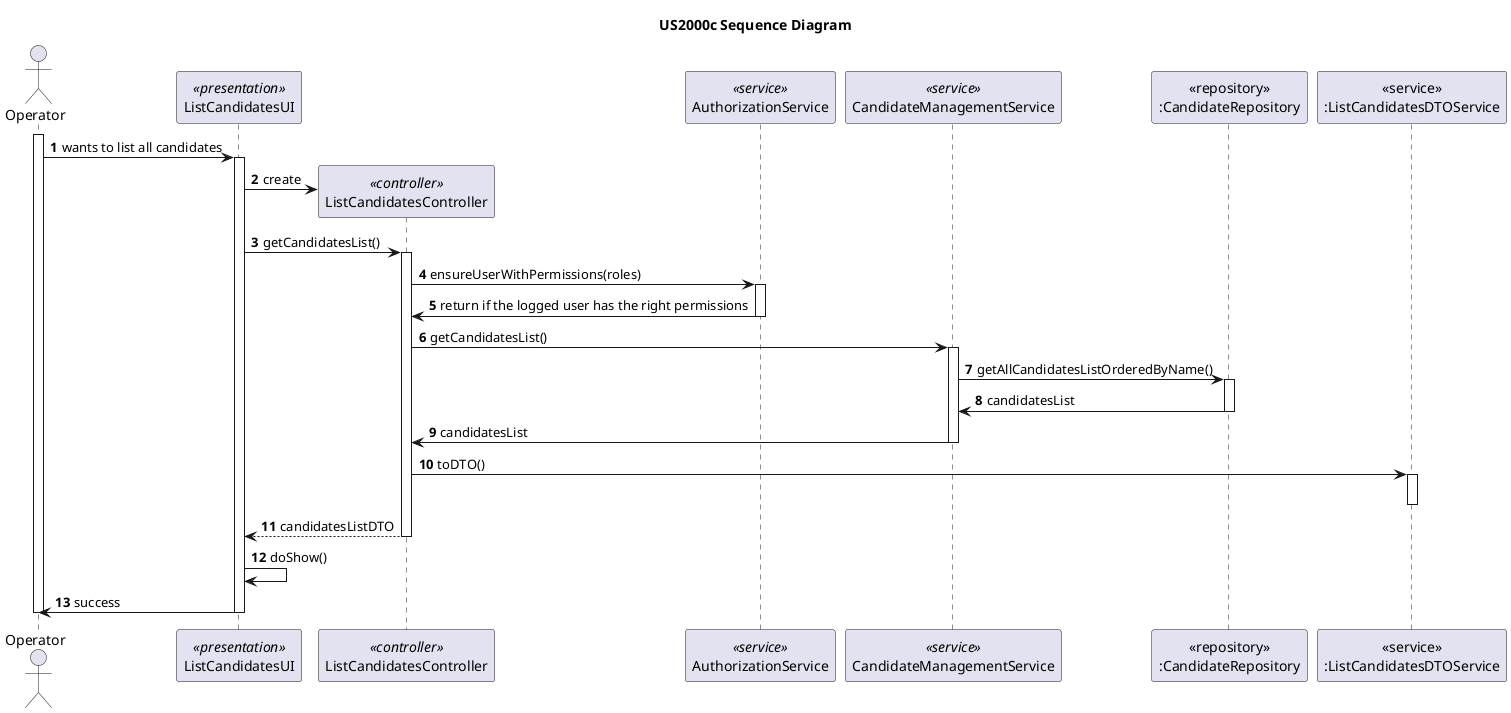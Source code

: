 @startuml US2000c_SD
autonumber
title US2000c Sequence Diagram

actor "Operator" as USER

participant "ListCandidatesUI" as UI <<presentation>>
participant "ListCandidatesController" as CTRL <<controller>>
participant "AuthorizationService" as AUTHZ <<service>>
participant "CandidateManagementService" as CMS <<service>>
participant "<<repository>>\n:CandidateRepository" as CandidateRepository
participant "<<service>>\n:ListCandidatesDTOService" as DTO

activate USER

USER -> UI: wants to list all candidates
activate UI

UI -> CTRL **: create


UI -> CTRL : getCandidatesList()
activate CTRL

CTRL -> AUTHZ:  ensureUserWithPermissions(roles)
activate AUTHZ
AUTHZ -> CTRL:  return if the logged user has the right permissions
deactivate AUTHZ

CTRL-> CMS: getCandidatesList()
activate CMS

    CMS -> CandidateRepository: getAllCandidatesListOrderedByName()
    activate CandidateRepository
    CandidateRepository -> CMS: candidatesList
    deactivate CandidateRepository

    CMS -> CTRL: candidatesList
deactivate CMS

CTRL -> DTO : toDTO()
activate DTO
deactivate DTO

CTRL --> UI : candidatesListDTO
deactivate CTRL

UI -> UI : doShow()
UI -> USER : success

deactivate UI
deactivate USER

@enduml